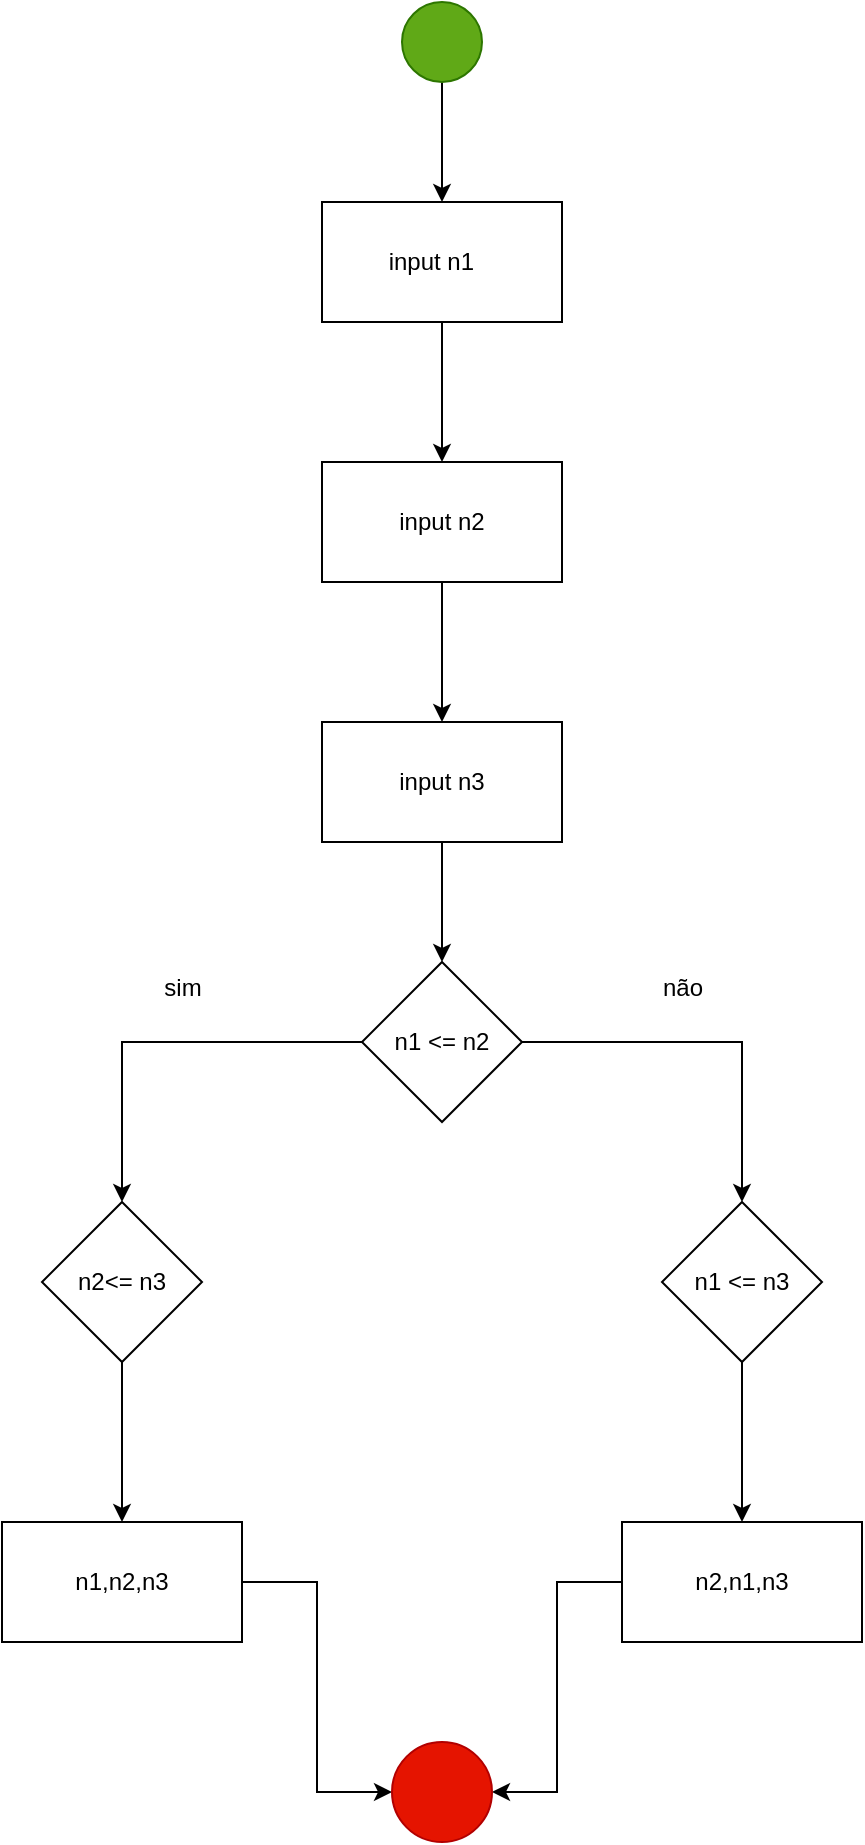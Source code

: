 <mxfile version="28.0.6">
  <diagram name="Página-1" id="NpVi7tfHaB4ter_acehh">
    <mxGraphModel dx="1825" dy="868" grid="1" gridSize="10" guides="1" tooltips="1" connect="1" arrows="1" fold="1" page="1" pageScale="1" pageWidth="827" pageHeight="1169" math="0" shadow="0">
      <root>
        <mxCell id="0" />
        <mxCell id="1" parent="0" />
        <mxCell id="dXj9GlstUtwU0JvAv0d5-31" value="" style="edgeStyle=orthogonalEdgeStyle;rounded=0;orthogonalLoop=1;jettySize=auto;html=1;" edge="1" parent="1" source="dXj9GlstUtwU0JvAv0d5-26" target="dXj9GlstUtwU0JvAv0d5-27">
          <mxGeometry relative="1" as="geometry" />
        </mxCell>
        <mxCell id="dXj9GlstUtwU0JvAv0d5-26" value="" style="ellipse;whiteSpace=wrap;html=1;aspect=fixed;fillColor=#60a917;fontColor=#ffffff;strokeColor=#2D7600;" vertex="1" parent="1">
          <mxGeometry x="350" y="40" width="40" height="40" as="geometry" />
        </mxCell>
        <mxCell id="dXj9GlstUtwU0JvAv0d5-32" value="" style="edgeStyle=orthogonalEdgeStyle;rounded=0;orthogonalLoop=1;jettySize=auto;html=1;" edge="1" parent="1" source="dXj9GlstUtwU0JvAv0d5-27" target="dXj9GlstUtwU0JvAv0d5-28">
          <mxGeometry relative="1" as="geometry" />
        </mxCell>
        <mxCell id="dXj9GlstUtwU0JvAv0d5-27" value="input n1&lt;span style=&quot;white-space: pre;&quot;&gt;&#x9;&lt;/span&gt;" style="rounded=0;whiteSpace=wrap;html=1;" vertex="1" parent="1">
          <mxGeometry x="310" y="140" width="120" height="60" as="geometry" />
        </mxCell>
        <mxCell id="dXj9GlstUtwU0JvAv0d5-33" value="" style="edgeStyle=orthogonalEdgeStyle;rounded=0;orthogonalLoop=1;jettySize=auto;html=1;" edge="1" parent="1" source="dXj9GlstUtwU0JvAv0d5-28" target="dXj9GlstUtwU0JvAv0d5-30">
          <mxGeometry relative="1" as="geometry" />
        </mxCell>
        <mxCell id="dXj9GlstUtwU0JvAv0d5-28" value="input n2" style="rounded=0;whiteSpace=wrap;html=1;" vertex="1" parent="1">
          <mxGeometry x="310" y="270" width="120" height="60" as="geometry" />
        </mxCell>
        <mxCell id="dXj9GlstUtwU0JvAv0d5-46" value="" style="edgeStyle=orthogonalEdgeStyle;rounded=0;orthogonalLoop=1;jettySize=auto;html=1;" edge="1" parent="1" source="dXj9GlstUtwU0JvAv0d5-30" target="dXj9GlstUtwU0JvAv0d5-45">
          <mxGeometry relative="1" as="geometry" />
        </mxCell>
        <mxCell id="dXj9GlstUtwU0JvAv0d5-30" value="input n3" style="rounded=0;whiteSpace=wrap;html=1;" vertex="1" parent="1">
          <mxGeometry x="310" y="400" width="120" height="60" as="geometry" />
        </mxCell>
        <mxCell id="dXj9GlstUtwU0JvAv0d5-49" style="edgeStyle=orthogonalEdgeStyle;rounded=0;orthogonalLoop=1;jettySize=auto;html=1;entryX=0.5;entryY=0;entryDx=0;entryDy=0;" edge="1" parent="1" source="dXj9GlstUtwU0JvAv0d5-45" target="dXj9GlstUtwU0JvAv0d5-47">
          <mxGeometry relative="1" as="geometry" />
        </mxCell>
        <mxCell id="dXj9GlstUtwU0JvAv0d5-50" style="edgeStyle=orthogonalEdgeStyle;rounded=0;orthogonalLoop=1;jettySize=auto;html=1;entryX=0.5;entryY=0;entryDx=0;entryDy=0;" edge="1" parent="1" source="dXj9GlstUtwU0JvAv0d5-45" target="dXj9GlstUtwU0JvAv0d5-48">
          <mxGeometry relative="1" as="geometry" />
        </mxCell>
        <mxCell id="dXj9GlstUtwU0JvAv0d5-45" value="n1 &amp;lt;= n2" style="rhombus;whiteSpace=wrap;html=1;" vertex="1" parent="1">
          <mxGeometry x="330" y="520" width="80" height="80" as="geometry" />
        </mxCell>
        <mxCell id="dXj9GlstUtwU0JvAv0d5-54" value="" style="edgeStyle=orthogonalEdgeStyle;rounded=0;orthogonalLoop=1;jettySize=auto;html=1;" edge="1" parent="1" source="dXj9GlstUtwU0JvAv0d5-47" target="dXj9GlstUtwU0JvAv0d5-52">
          <mxGeometry relative="1" as="geometry" />
        </mxCell>
        <mxCell id="dXj9GlstUtwU0JvAv0d5-47" value="n2&amp;lt;= n3" style="rhombus;whiteSpace=wrap;html=1;" vertex="1" parent="1">
          <mxGeometry x="170" y="640" width="80" height="80" as="geometry" />
        </mxCell>
        <mxCell id="dXj9GlstUtwU0JvAv0d5-55" value="" style="edgeStyle=orthogonalEdgeStyle;rounded=0;orthogonalLoop=1;jettySize=auto;html=1;" edge="1" parent="1" source="dXj9GlstUtwU0JvAv0d5-48" target="dXj9GlstUtwU0JvAv0d5-53">
          <mxGeometry relative="1" as="geometry" />
        </mxCell>
        <mxCell id="dXj9GlstUtwU0JvAv0d5-48" value="n1 &amp;lt;= n3" style="rhombus;whiteSpace=wrap;html=1;" vertex="1" parent="1">
          <mxGeometry x="480" y="640" width="80" height="80" as="geometry" />
        </mxCell>
        <mxCell id="dXj9GlstUtwU0JvAv0d5-59" style="edgeStyle=orthogonalEdgeStyle;rounded=0;orthogonalLoop=1;jettySize=auto;html=1;entryX=0;entryY=0.5;entryDx=0;entryDy=0;" edge="1" parent="1" source="dXj9GlstUtwU0JvAv0d5-52" target="dXj9GlstUtwU0JvAv0d5-56">
          <mxGeometry relative="1" as="geometry" />
        </mxCell>
        <mxCell id="dXj9GlstUtwU0JvAv0d5-52" value="n1,n2,n3" style="rounded=0;whiteSpace=wrap;html=1;" vertex="1" parent="1">
          <mxGeometry x="150" y="800" width="120" height="60" as="geometry" />
        </mxCell>
        <mxCell id="dXj9GlstUtwU0JvAv0d5-60" style="edgeStyle=orthogonalEdgeStyle;rounded=0;orthogonalLoop=1;jettySize=auto;html=1;entryX=1;entryY=0.5;entryDx=0;entryDy=0;" edge="1" parent="1" source="dXj9GlstUtwU0JvAv0d5-53" target="dXj9GlstUtwU0JvAv0d5-56">
          <mxGeometry relative="1" as="geometry" />
        </mxCell>
        <mxCell id="dXj9GlstUtwU0JvAv0d5-53" value="n2,n1,n3" style="rounded=0;whiteSpace=wrap;html=1;" vertex="1" parent="1">
          <mxGeometry x="460" y="800" width="120" height="60" as="geometry" />
        </mxCell>
        <mxCell id="dXj9GlstUtwU0JvAv0d5-56" value="" style="ellipse;whiteSpace=wrap;html=1;aspect=fixed;fillColor=#e51400;fontColor=#ffffff;strokeColor=#B20000;" vertex="1" parent="1">
          <mxGeometry x="345" y="910" width="50" height="50" as="geometry" />
        </mxCell>
        <mxCell id="dXj9GlstUtwU0JvAv0d5-57" value="sim" style="text;html=1;align=center;verticalAlign=middle;resizable=0;points=[];autosize=1;strokeColor=none;fillColor=none;" vertex="1" parent="1">
          <mxGeometry x="220" y="518" width="40" height="30" as="geometry" />
        </mxCell>
        <mxCell id="dXj9GlstUtwU0JvAv0d5-58" value="não" style="text;html=1;align=center;verticalAlign=middle;resizable=0;points=[];autosize=1;strokeColor=none;fillColor=none;" vertex="1" parent="1">
          <mxGeometry x="470" y="518" width="40" height="30" as="geometry" />
        </mxCell>
      </root>
    </mxGraphModel>
  </diagram>
</mxfile>
